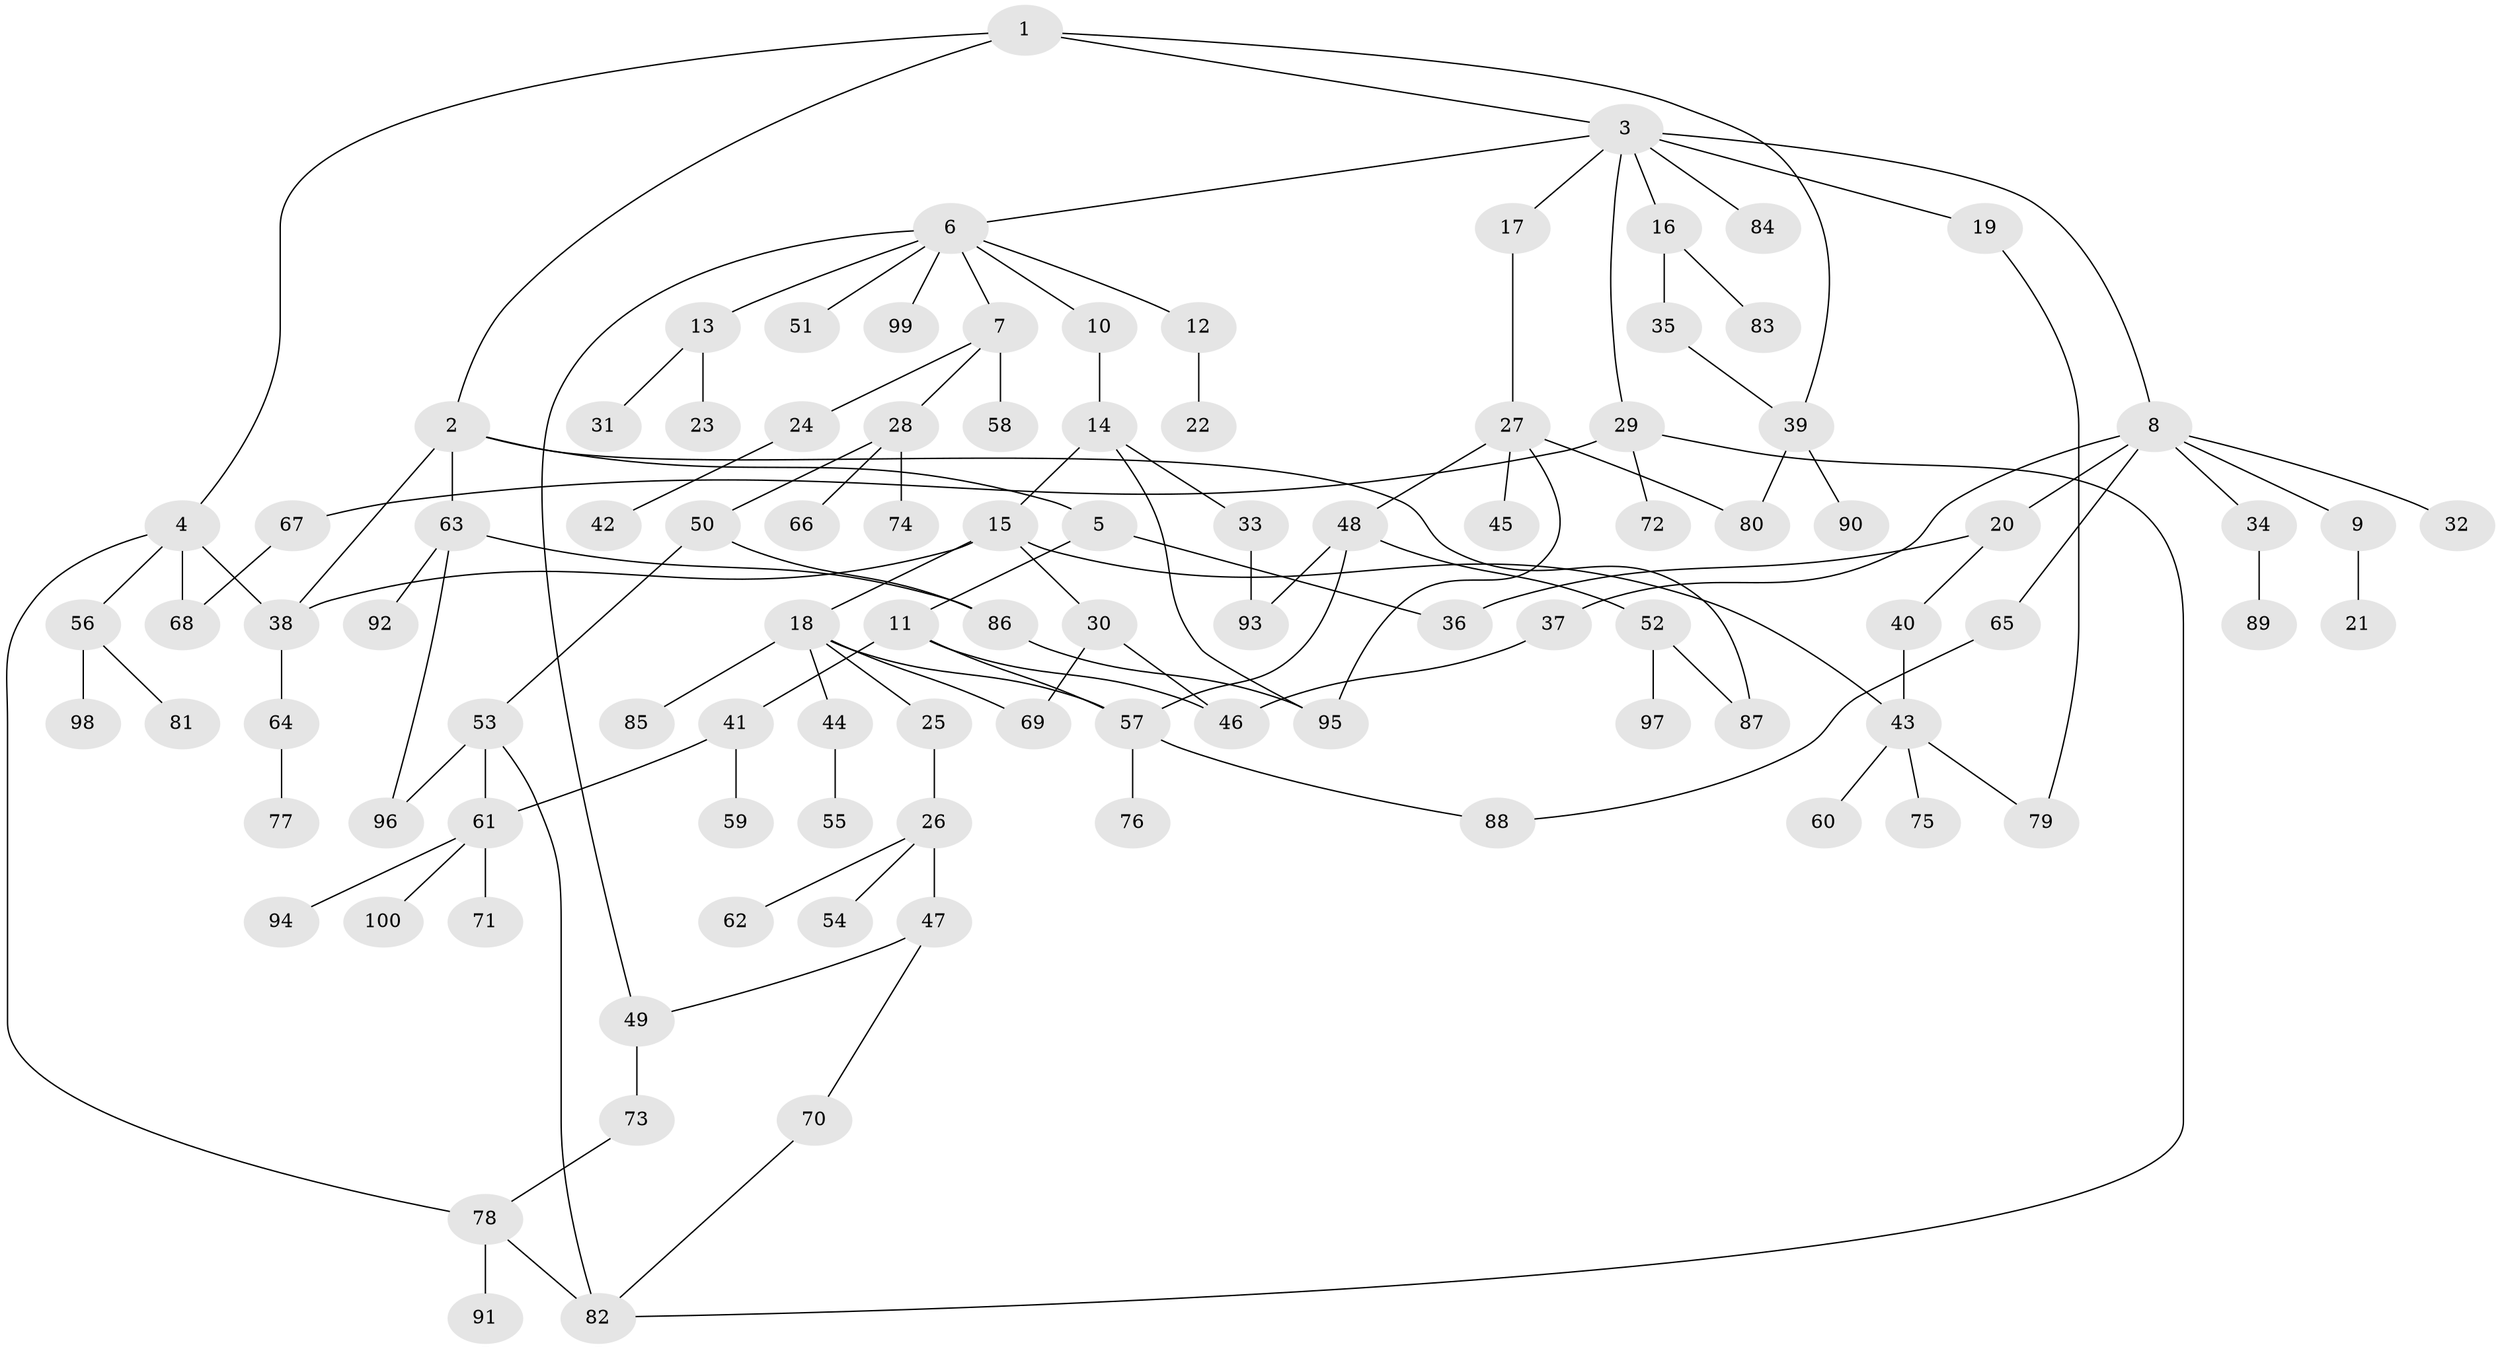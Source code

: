 // Generated by graph-tools (version 1.1) at 2025/11/02/21/25 10:11:06]
// undirected, 100 vertices, 125 edges
graph export_dot {
graph [start="1"]
  node [color=gray90,style=filled];
  1;
  2;
  3;
  4;
  5;
  6;
  7;
  8;
  9;
  10;
  11;
  12;
  13;
  14;
  15;
  16;
  17;
  18;
  19;
  20;
  21;
  22;
  23;
  24;
  25;
  26;
  27;
  28;
  29;
  30;
  31;
  32;
  33;
  34;
  35;
  36;
  37;
  38;
  39;
  40;
  41;
  42;
  43;
  44;
  45;
  46;
  47;
  48;
  49;
  50;
  51;
  52;
  53;
  54;
  55;
  56;
  57;
  58;
  59;
  60;
  61;
  62;
  63;
  64;
  65;
  66;
  67;
  68;
  69;
  70;
  71;
  72;
  73;
  74;
  75;
  76;
  77;
  78;
  79;
  80;
  81;
  82;
  83;
  84;
  85;
  86;
  87;
  88;
  89;
  90;
  91;
  92;
  93;
  94;
  95;
  96;
  97;
  98;
  99;
  100;
  1 -- 2;
  1 -- 3;
  1 -- 4;
  1 -- 39;
  2 -- 5;
  2 -- 63;
  2 -- 38;
  2 -- 87;
  3 -- 6;
  3 -- 8;
  3 -- 16;
  3 -- 17;
  3 -- 19;
  3 -- 29;
  3 -- 84;
  4 -- 56;
  4 -- 78;
  4 -- 38;
  4 -- 68;
  5 -- 11;
  5 -- 36;
  6 -- 7;
  6 -- 10;
  6 -- 12;
  6 -- 13;
  6 -- 49;
  6 -- 51;
  6 -- 99;
  7 -- 24;
  7 -- 28;
  7 -- 58;
  8 -- 9;
  8 -- 20;
  8 -- 32;
  8 -- 34;
  8 -- 37;
  8 -- 65;
  9 -- 21;
  10 -- 14;
  11 -- 41;
  11 -- 46;
  11 -- 57;
  12 -- 22;
  13 -- 23;
  13 -- 31;
  14 -- 15;
  14 -- 33;
  14 -- 95;
  15 -- 18;
  15 -- 30;
  15 -- 38;
  15 -- 43;
  16 -- 35;
  16 -- 83;
  17 -- 27;
  18 -- 25;
  18 -- 44;
  18 -- 85;
  18 -- 57;
  18 -- 69;
  19 -- 79;
  20 -- 36;
  20 -- 40;
  24 -- 42;
  25 -- 26;
  26 -- 47;
  26 -- 54;
  26 -- 62;
  27 -- 45;
  27 -- 48;
  27 -- 80;
  27 -- 95;
  28 -- 50;
  28 -- 66;
  28 -- 74;
  29 -- 67;
  29 -- 72;
  29 -- 82;
  30 -- 69;
  30 -- 46;
  33 -- 93;
  34 -- 89;
  35 -- 39;
  37 -- 46;
  38 -- 64;
  39 -- 90;
  39 -- 80;
  40 -- 43;
  41 -- 59;
  41 -- 61;
  43 -- 60;
  43 -- 75;
  43 -- 79;
  44 -- 55;
  47 -- 70;
  47 -- 49;
  48 -- 52;
  48 -- 93;
  48 -- 57;
  49 -- 73;
  50 -- 53;
  50 -- 86;
  52 -- 87;
  52 -- 97;
  53 -- 61;
  53 -- 96;
  53 -- 82;
  56 -- 81;
  56 -- 98;
  57 -- 76;
  57 -- 88;
  61 -- 71;
  61 -- 94;
  61 -- 100;
  63 -- 92;
  63 -- 96;
  63 -- 86;
  64 -- 77;
  65 -- 88;
  67 -- 68;
  70 -- 82;
  73 -- 78;
  78 -- 91;
  78 -- 82;
  86 -- 95;
}
